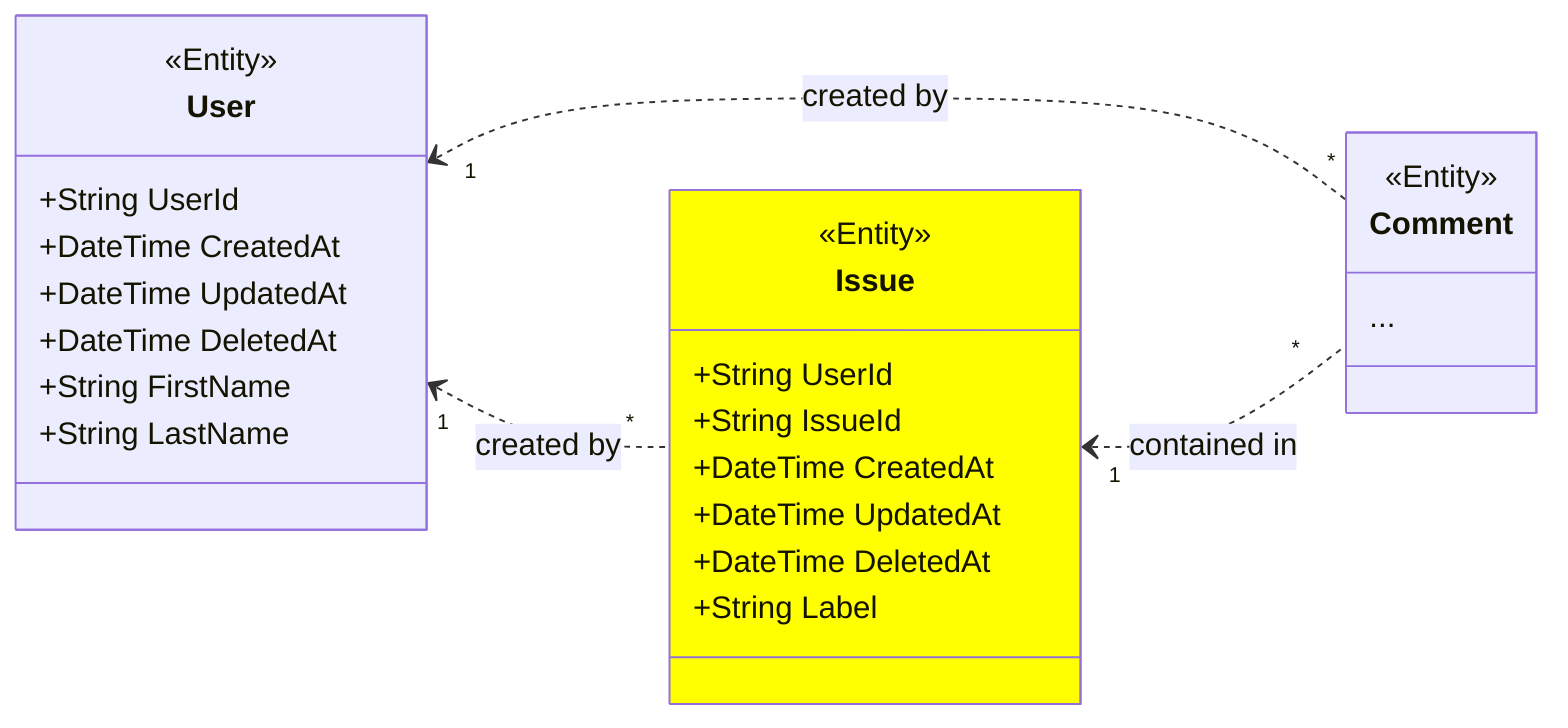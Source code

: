 classDiagram
    direction LR

    class User {
        <<Entity>>
        +String UserId
        +DateTime CreatedAt
        +DateTime UpdatedAt
        +DateTime DeletedAt
        +String FirstName
        +String LastName
    }
    class Issue {
        <<Entity>>
        +String UserId
        +String IssueId
        +DateTime CreatedAt
        +DateTime UpdatedAt
        +DateTime DeletedAt
        +String Label
    }
    class Comment {
        <<Entity>>
        ...
    }

    User "1" <.. "*" Issue : created by
    User "1" <.. "*" Comment : created by
    Issue "1" <.. "*" Comment : contained in

    style Issue fill:yellow